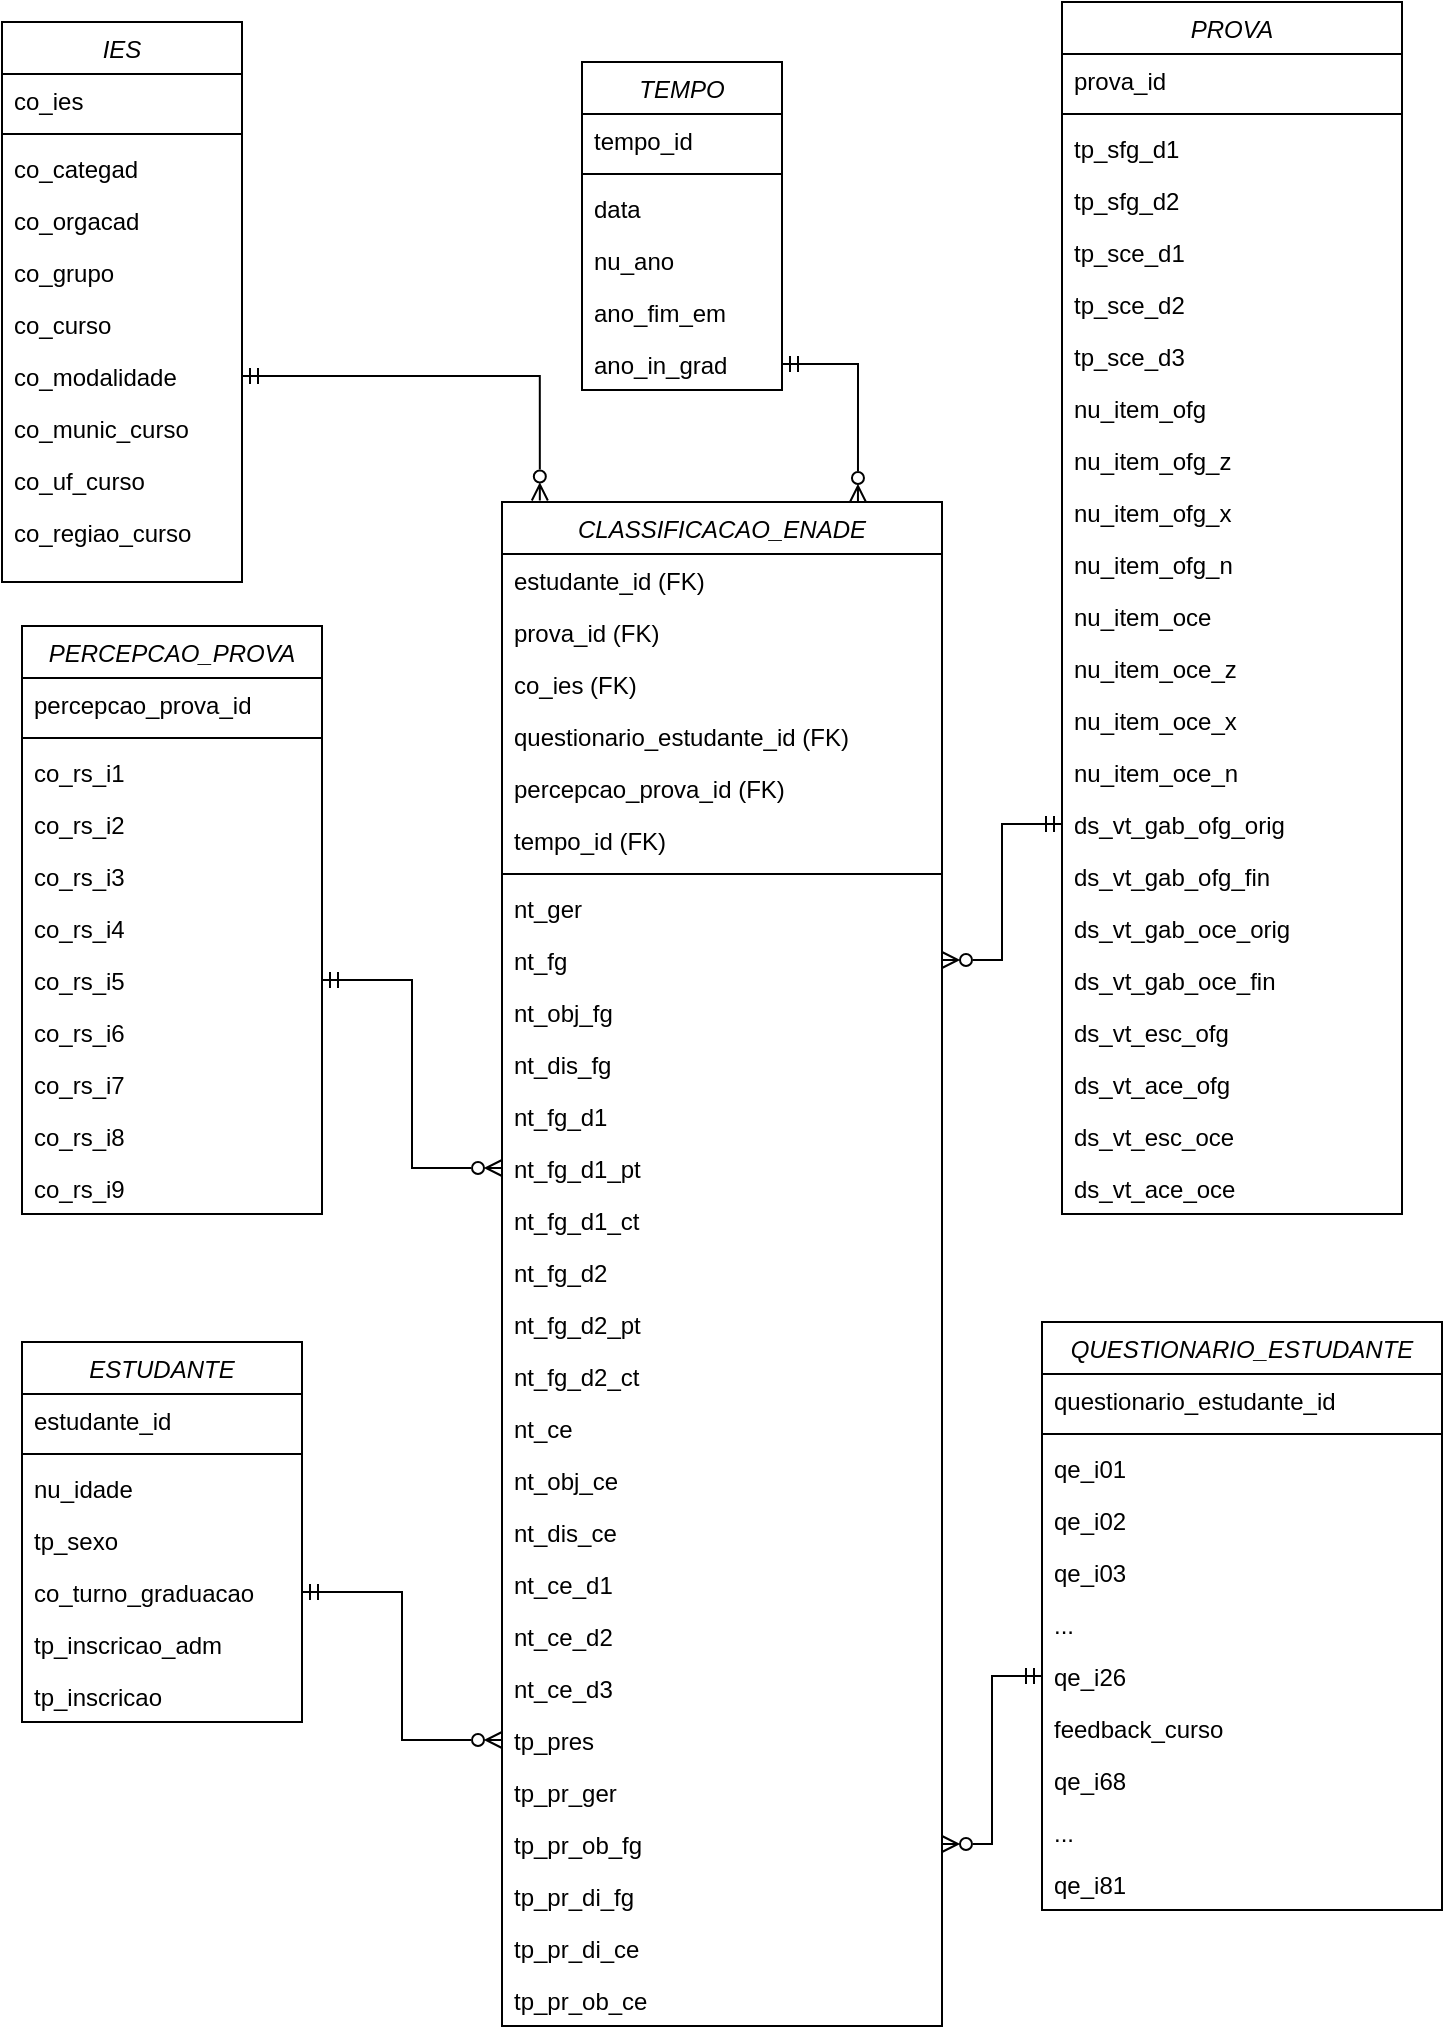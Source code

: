 <mxfile version="15.8.6" type="device"><diagram id="ba_h4ivJS6y_Fy19ibDH" name="Page-1"><mxGraphModel dx="868" dy="442" grid="1" gridSize="10" guides="1" tooltips="1" connect="1" arrows="1" fold="1" page="1" pageScale="1" pageWidth="827" pageHeight="1169" math="0" shadow="0"><root><mxCell id="0"/><mxCell id="1" parent="0"/><mxCell id="IWCST9EDbvNcJb1vTDIy-1" value="IES" style="swimlane;fontStyle=2;align=center;verticalAlign=top;childLayout=stackLayout;horizontal=1;startSize=26;horizontalStack=0;resizeParent=1;resizeLast=0;collapsible=1;marginBottom=0;rounded=0;shadow=0;strokeWidth=1;" parent="1" vertex="1"><mxGeometry x="40" y="40" width="120" height="280" as="geometry"><mxRectangle x="90" y="290" width="160" height="26" as="alternateBounds"/></mxGeometry></mxCell><mxCell id="IWCST9EDbvNcJb1vTDIy-2" value="co_ies" style="text;align=left;verticalAlign=top;spacingLeft=4;spacingRight=4;overflow=hidden;rotatable=0;points=[[0,0.5],[1,0.5]];portConstraint=eastwest;" parent="IWCST9EDbvNcJb1vTDIy-1" vertex="1"><mxGeometry y="26" width="120" height="26" as="geometry"/></mxCell><mxCell id="IWCST9EDbvNcJb1vTDIy-3" value="" style="line;html=1;strokeWidth=1;align=left;verticalAlign=middle;spacingTop=-1;spacingLeft=3;spacingRight=3;rotatable=0;labelPosition=right;points=[];portConstraint=eastwest;" parent="IWCST9EDbvNcJb1vTDIy-1" vertex="1"><mxGeometry y="52" width="120" height="8" as="geometry"/></mxCell><mxCell id="IWCST9EDbvNcJb1vTDIy-4" value="co_categad" style="text;align=left;verticalAlign=top;spacingLeft=4;spacingRight=4;overflow=hidden;rotatable=0;points=[[0,0.5],[1,0.5]];portConstraint=eastwest;" parent="IWCST9EDbvNcJb1vTDIy-1" vertex="1"><mxGeometry y="60" width="120" height="26" as="geometry"/></mxCell><mxCell id="IWCST9EDbvNcJb1vTDIy-5" value="co_orgacad" style="text;align=left;verticalAlign=top;spacingLeft=4;spacingRight=4;overflow=hidden;rotatable=0;points=[[0,0.5],[1,0.5]];portConstraint=eastwest;rounded=0;shadow=0;html=0;" parent="IWCST9EDbvNcJb1vTDIy-1" vertex="1"><mxGeometry y="86" width="120" height="26" as="geometry"/></mxCell><mxCell id="IWCST9EDbvNcJb1vTDIy-6" value="co_grupo" style="text;align=left;verticalAlign=top;spacingLeft=4;spacingRight=4;overflow=hidden;rotatable=0;points=[[0,0.5],[1,0.5]];portConstraint=eastwest;" parent="IWCST9EDbvNcJb1vTDIy-1" vertex="1"><mxGeometry y="112" width="120" height="26" as="geometry"/></mxCell><mxCell id="IWCST9EDbvNcJb1vTDIy-7" value="co_curso" style="text;align=left;verticalAlign=top;spacingLeft=4;spacingRight=4;overflow=hidden;rotatable=0;points=[[0,0.5],[1,0.5]];portConstraint=eastwest;" parent="IWCST9EDbvNcJb1vTDIy-1" vertex="1"><mxGeometry y="138" width="120" height="26" as="geometry"/></mxCell><mxCell id="IWCST9EDbvNcJb1vTDIy-8" value="co_modalidade" style="text;align=left;verticalAlign=top;spacingLeft=4;spacingRight=4;overflow=hidden;rotatable=0;points=[[0,0.5],[1,0.5]];portConstraint=eastwest;" parent="IWCST9EDbvNcJb1vTDIy-1" vertex="1"><mxGeometry y="164" width="120" height="26" as="geometry"/></mxCell><mxCell id="IWCST9EDbvNcJb1vTDIy-9" value="co_munic_curso" style="text;align=left;verticalAlign=top;spacingLeft=4;spacingRight=4;overflow=hidden;rotatable=0;points=[[0,0.5],[1,0.5]];portConstraint=eastwest;" parent="IWCST9EDbvNcJb1vTDIy-1" vertex="1"><mxGeometry y="190" width="120" height="26" as="geometry"/></mxCell><mxCell id="IWCST9EDbvNcJb1vTDIy-10" value="co_uf_curso" style="text;align=left;verticalAlign=top;spacingLeft=4;spacingRight=4;overflow=hidden;rotatable=0;points=[[0,0.5],[1,0.5]];portConstraint=eastwest;" parent="IWCST9EDbvNcJb1vTDIy-1" vertex="1"><mxGeometry y="216" width="120" height="26" as="geometry"/></mxCell><mxCell id="IWCST9EDbvNcJb1vTDIy-11" value="co_regiao_curso" style="text;align=left;verticalAlign=top;spacingLeft=4;spacingRight=4;overflow=hidden;rotatable=0;points=[[0,0.5],[1,0.5]];portConstraint=eastwest;" parent="IWCST9EDbvNcJb1vTDIy-1" vertex="1"><mxGeometry y="242" width="120" height="26" as="geometry"/></mxCell><mxCell id="IWCST9EDbvNcJb1vTDIy-16" value="CLASSIFICACAO_ENADE" style="swimlane;fontStyle=2;align=center;verticalAlign=top;childLayout=stackLayout;horizontal=1;startSize=26;horizontalStack=0;resizeParent=1;resizeLast=0;collapsible=1;marginBottom=0;rounded=0;shadow=0;strokeWidth=1;" parent="1" vertex="1"><mxGeometry x="290" y="280" width="220" height="762" as="geometry"><mxRectangle x="550" y="140" width="160" height="26" as="alternateBounds"/></mxGeometry></mxCell><mxCell id="C4GE0mZoSzDevrHWdvWt-9" value="estudante_id (FK)" style="text;align=left;verticalAlign=top;spacingLeft=4;spacingRight=4;overflow=hidden;rotatable=0;points=[[0,0.5],[1,0.5]];portConstraint=eastwest;rounded=0;shadow=0;html=0;" vertex="1" parent="IWCST9EDbvNcJb1vTDIy-16"><mxGeometry y="26" width="220" height="26" as="geometry"/></mxCell><mxCell id="IWCST9EDbvNcJb1vTDIy-19" value="prova_id (FK)" style="text;align=left;verticalAlign=top;spacingLeft=4;spacingRight=4;overflow=hidden;rotatable=0;points=[[0,0.5],[1,0.5]];portConstraint=eastwest;rounded=0;shadow=0;html=0;" parent="IWCST9EDbvNcJb1vTDIy-16" vertex="1"><mxGeometry y="52" width="220" height="26" as="geometry"/></mxCell><mxCell id="IWCST9EDbvNcJb1vTDIy-17" value="co_ies (FK)" style="text;align=left;verticalAlign=top;spacingLeft=4;spacingRight=4;overflow=hidden;rotatable=0;points=[[0,0.5],[1,0.5]];portConstraint=eastwest;" parent="IWCST9EDbvNcJb1vTDIy-16" vertex="1"><mxGeometry y="78" width="220" height="26" as="geometry"/></mxCell><mxCell id="C4GE0mZoSzDevrHWdvWt-8" value="questionario_estudante_id (FK)" style="text;align=left;verticalAlign=top;spacingLeft=4;spacingRight=4;overflow=hidden;rotatable=0;points=[[0,0.5],[1,0.5]];portConstraint=eastwest;rounded=0;shadow=0;html=0;" vertex="1" parent="IWCST9EDbvNcJb1vTDIy-16"><mxGeometry y="104" width="220" height="26" as="geometry"/></mxCell><mxCell id="C4GE0mZoSzDevrHWdvWt-10" value="percepcao_prova_id (FK)" style="text;align=left;verticalAlign=top;spacingLeft=4;spacingRight=4;overflow=hidden;rotatable=0;points=[[0,0.5],[1,0.5]];portConstraint=eastwest;rounded=0;shadow=0;html=0;" vertex="1" parent="IWCST9EDbvNcJb1vTDIy-16"><mxGeometry y="130" width="220" height="26" as="geometry"/></mxCell><mxCell id="IWCST9EDbvNcJb1vTDIy-18" value="tempo_id (FK)" style="text;align=left;verticalAlign=top;spacingLeft=4;spacingRight=4;overflow=hidden;rotatable=0;points=[[0,0.5],[1,0.5]];portConstraint=eastwest;rounded=0;shadow=0;html=0;" parent="IWCST9EDbvNcJb1vTDIy-16" vertex="1"><mxGeometry y="156" width="220" height="26" as="geometry"/></mxCell><mxCell id="IWCST9EDbvNcJb1vTDIy-20" value="" style="line;html=1;strokeWidth=1;align=left;verticalAlign=middle;spacingTop=-1;spacingLeft=3;spacingRight=3;rotatable=0;labelPosition=right;points=[];portConstraint=eastwest;" parent="IWCST9EDbvNcJb1vTDIy-16" vertex="1"><mxGeometry y="182" width="220" height="8" as="geometry"/></mxCell><mxCell id="IWCST9EDbvNcJb1vTDIy-102" value="nt_ger" style="text;align=left;verticalAlign=top;spacingLeft=4;spacingRight=4;overflow=hidden;rotatable=0;points=[[0,0.5],[1,0.5]];portConstraint=eastwest;" parent="IWCST9EDbvNcJb1vTDIy-16" vertex="1"><mxGeometry y="190" width="220" height="26" as="geometry"/></mxCell><mxCell id="IWCST9EDbvNcJb1vTDIy-103" value="nt_fg" style="text;align=left;verticalAlign=top;spacingLeft=4;spacingRight=4;overflow=hidden;rotatable=0;points=[[0,0.5],[1,0.5]];portConstraint=eastwest;" parent="IWCST9EDbvNcJb1vTDIy-16" vertex="1"><mxGeometry y="216" width="220" height="26" as="geometry"/></mxCell><mxCell id="IWCST9EDbvNcJb1vTDIy-104" value="nt_obj_fg" style="text;align=left;verticalAlign=top;spacingLeft=4;spacingRight=4;overflow=hidden;rotatable=0;points=[[0,0.5],[1,0.5]];portConstraint=eastwest;" parent="IWCST9EDbvNcJb1vTDIy-16" vertex="1"><mxGeometry y="242" width="220" height="26" as="geometry"/></mxCell><mxCell id="IWCST9EDbvNcJb1vTDIy-105" value="nt_dis_fg" style="text;align=left;verticalAlign=top;spacingLeft=4;spacingRight=4;overflow=hidden;rotatable=0;points=[[0,0.5],[1,0.5]];portConstraint=eastwest;" parent="IWCST9EDbvNcJb1vTDIy-16" vertex="1"><mxGeometry y="268" width="220" height="26" as="geometry"/></mxCell><mxCell id="IWCST9EDbvNcJb1vTDIy-106" value="nt_fg_d1" style="text;align=left;verticalAlign=top;spacingLeft=4;spacingRight=4;overflow=hidden;rotatable=0;points=[[0,0.5],[1,0.5]];portConstraint=eastwest;" parent="IWCST9EDbvNcJb1vTDIy-16" vertex="1"><mxGeometry y="294" width="220" height="26" as="geometry"/></mxCell><mxCell id="IWCST9EDbvNcJb1vTDIy-107" value="nt_fg_d1_pt" style="text;align=left;verticalAlign=top;spacingLeft=4;spacingRight=4;overflow=hidden;rotatable=0;points=[[0,0.5],[1,0.5]];portConstraint=eastwest;" parent="IWCST9EDbvNcJb1vTDIy-16" vertex="1"><mxGeometry y="320" width="220" height="26" as="geometry"/></mxCell><mxCell id="IWCST9EDbvNcJb1vTDIy-108" value="nt_fg_d1_ct" style="text;align=left;verticalAlign=top;spacingLeft=4;spacingRight=4;overflow=hidden;rotatable=0;points=[[0,0.5],[1,0.5]];portConstraint=eastwest;" parent="IWCST9EDbvNcJb1vTDIy-16" vertex="1"><mxGeometry y="346" width="220" height="26" as="geometry"/></mxCell><mxCell id="IWCST9EDbvNcJb1vTDIy-109" value="nt_fg_d2" style="text;align=left;verticalAlign=top;spacingLeft=4;spacingRight=4;overflow=hidden;rotatable=0;points=[[0,0.5],[1,0.5]];portConstraint=eastwest;" parent="IWCST9EDbvNcJb1vTDIy-16" vertex="1"><mxGeometry y="372" width="220" height="26" as="geometry"/></mxCell><mxCell id="IWCST9EDbvNcJb1vTDIy-110" value="nt_fg_d2_pt" style="text;align=left;verticalAlign=top;spacingLeft=4;spacingRight=4;overflow=hidden;rotatable=0;points=[[0,0.5],[1,0.5]];portConstraint=eastwest;" parent="IWCST9EDbvNcJb1vTDIy-16" vertex="1"><mxGeometry y="398" width="220" height="26" as="geometry"/></mxCell><mxCell id="IWCST9EDbvNcJb1vTDIy-111" value="nt_fg_d2_ct" style="text;align=left;verticalAlign=top;spacingLeft=4;spacingRight=4;overflow=hidden;rotatable=0;points=[[0,0.5],[1,0.5]];portConstraint=eastwest;" parent="IWCST9EDbvNcJb1vTDIy-16" vertex="1"><mxGeometry y="424" width="220" height="26" as="geometry"/></mxCell><mxCell id="IWCST9EDbvNcJb1vTDIy-112" value="nt_ce" style="text;align=left;verticalAlign=top;spacingLeft=4;spacingRight=4;overflow=hidden;rotatable=0;points=[[0,0.5],[1,0.5]];portConstraint=eastwest;" parent="IWCST9EDbvNcJb1vTDIy-16" vertex="1"><mxGeometry y="450" width="220" height="26" as="geometry"/></mxCell><mxCell id="IWCST9EDbvNcJb1vTDIy-158" value="nt_obj_ce" style="text;align=left;verticalAlign=top;spacingLeft=4;spacingRight=4;overflow=hidden;rotatable=0;points=[[0,0.5],[1,0.5]];portConstraint=eastwest;" parent="IWCST9EDbvNcJb1vTDIy-16" vertex="1"><mxGeometry y="476" width="220" height="26" as="geometry"/></mxCell><mxCell id="IWCST9EDbvNcJb1vTDIy-159" value="nt_dis_ce" style="text;align=left;verticalAlign=top;spacingLeft=4;spacingRight=4;overflow=hidden;rotatable=0;points=[[0,0.5],[1,0.5]];portConstraint=eastwest;" parent="IWCST9EDbvNcJb1vTDIy-16" vertex="1"><mxGeometry y="502" width="220" height="26" as="geometry"/></mxCell><mxCell id="IWCST9EDbvNcJb1vTDIy-160" value="nt_ce_d1" style="text;align=left;verticalAlign=top;spacingLeft=4;spacingRight=4;overflow=hidden;rotatable=0;points=[[0,0.5],[1,0.5]];portConstraint=eastwest;" parent="IWCST9EDbvNcJb1vTDIy-16" vertex="1"><mxGeometry y="528" width="220" height="26" as="geometry"/></mxCell><mxCell id="IWCST9EDbvNcJb1vTDIy-161" value="nt_ce_d2" style="text;align=left;verticalAlign=top;spacingLeft=4;spacingRight=4;overflow=hidden;rotatable=0;points=[[0,0.5],[1,0.5]];portConstraint=eastwest;" parent="IWCST9EDbvNcJb1vTDIy-16" vertex="1"><mxGeometry y="554" width="220" height="26" as="geometry"/></mxCell><mxCell id="IWCST9EDbvNcJb1vTDIy-162" value="nt_ce_d3" style="text;align=left;verticalAlign=top;spacingLeft=4;spacingRight=4;overflow=hidden;rotatable=0;points=[[0,0.5],[1,0.5]];portConstraint=eastwest;" parent="IWCST9EDbvNcJb1vTDIy-16" vertex="1"><mxGeometry y="580" width="220" height="26" as="geometry"/></mxCell><mxCell id="IWCST9EDbvNcJb1vTDIy-72" value="tp_pres" style="text;align=left;verticalAlign=top;spacingLeft=4;spacingRight=4;overflow=hidden;rotatable=0;points=[[0,0.5],[1,0.5]];portConstraint=eastwest;" parent="IWCST9EDbvNcJb1vTDIy-16" vertex="1"><mxGeometry y="606" width="220" height="26" as="geometry"/></mxCell><mxCell id="IWCST9EDbvNcJb1vTDIy-73" value="tp_pr_ger" style="text;align=left;verticalAlign=top;spacingLeft=4;spacingRight=4;overflow=hidden;rotatable=0;points=[[0,0.5],[1,0.5]];portConstraint=eastwest;" parent="IWCST9EDbvNcJb1vTDIy-16" vertex="1"><mxGeometry y="632" width="220" height="26" as="geometry"/></mxCell><mxCell id="G4sSqQQe-vU9CgcFSN1n-17" value="tp_pr_ob_fg" style="text;align=left;verticalAlign=top;spacingLeft=4;spacingRight=4;overflow=hidden;rotatable=0;points=[[0,0.5],[1,0.5]];portConstraint=eastwest;" parent="IWCST9EDbvNcJb1vTDIy-16" vertex="1"><mxGeometry y="658" width="220" height="26" as="geometry"/></mxCell><mxCell id="IWCST9EDbvNcJb1vTDIy-75" value="tp_pr_di_fg" style="text;align=left;verticalAlign=top;spacingLeft=4;spacingRight=4;overflow=hidden;rotatable=0;points=[[0,0.5],[1,0.5]];portConstraint=eastwest;" parent="IWCST9EDbvNcJb1vTDIy-16" vertex="1"><mxGeometry y="684" width="220" height="26" as="geometry"/></mxCell><mxCell id="IWCST9EDbvNcJb1vTDIy-77" value="tp_pr_di_ce" style="text;align=left;verticalAlign=top;spacingLeft=4;spacingRight=4;overflow=hidden;rotatable=0;points=[[0,0.5],[1,0.5]];portConstraint=eastwest;" parent="IWCST9EDbvNcJb1vTDIy-16" vertex="1"><mxGeometry y="710" width="220" height="26" as="geometry"/></mxCell><mxCell id="IWCST9EDbvNcJb1vTDIy-76" value="tp_pr_ob_ce" style="text;align=left;verticalAlign=top;spacingLeft=4;spacingRight=4;overflow=hidden;rotatable=0;points=[[0,0.5],[1,0.5]];portConstraint=eastwest;" parent="IWCST9EDbvNcJb1vTDIy-16" vertex="1"><mxGeometry y="736" width="220" height="26" as="geometry"/></mxCell><mxCell id="IWCST9EDbvNcJb1vTDIy-53" value="PROVA" style="swimlane;fontStyle=2;align=center;verticalAlign=top;childLayout=stackLayout;horizontal=1;startSize=26;horizontalStack=0;resizeParent=1;resizeLast=0;collapsible=1;marginBottom=0;rounded=0;shadow=0;strokeWidth=1;" parent="1" vertex="1"><mxGeometry x="570" y="30" width="170" height="606" as="geometry"><mxRectangle x="550" y="140" width="160" height="26" as="alternateBounds"/></mxGeometry></mxCell><mxCell id="IWCST9EDbvNcJb1vTDIy-54" value="prova_id" style="text;align=left;verticalAlign=top;spacingLeft=4;spacingRight=4;overflow=hidden;rotatable=0;points=[[0,0.5],[1,0.5]];portConstraint=eastwest;" parent="IWCST9EDbvNcJb1vTDIy-53" vertex="1"><mxGeometry y="26" width="170" height="26" as="geometry"/></mxCell><mxCell id="IWCST9EDbvNcJb1vTDIy-55" value="" style="line;html=1;strokeWidth=1;align=left;verticalAlign=middle;spacingTop=-1;spacingLeft=3;spacingRight=3;rotatable=0;labelPosition=right;points=[];portConstraint=eastwest;" parent="IWCST9EDbvNcJb1vTDIy-53" vertex="1"><mxGeometry y="52" width="170" height="8" as="geometry"/></mxCell><mxCell id="IWCST9EDbvNcJb1vTDIy-87" value="tp_sfg_d1" style="text;align=left;verticalAlign=top;spacingLeft=4;spacingRight=4;overflow=hidden;rotatable=0;points=[[0,0.5],[1,0.5]];portConstraint=eastwest;" parent="IWCST9EDbvNcJb1vTDIy-53" vertex="1"><mxGeometry y="60" width="170" height="26" as="geometry"/></mxCell><mxCell id="IWCST9EDbvNcJb1vTDIy-88" value="tp_sfg_d2" style="text;align=left;verticalAlign=top;spacingLeft=4;spacingRight=4;overflow=hidden;rotatable=0;points=[[0,0.5],[1,0.5]];portConstraint=eastwest;" parent="IWCST9EDbvNcJb1vTDIy-53" vertex="1"><mxGeometry y="86" width="170" height="26" as="geometry"/></mxCell><mxCell id="IWCST9EDbvNcJb1vTDIy-89" value="tp_sce_d1" style="text;align=left;verticalAlign=top;spacingLeft=4;spacingRight=4;overflow=hidden;rotatable=0;points=[[0,0.5],[1,0.5]];portConstraint=eastwest;" parent="IWCST9EDbvNcJb1vTDIy-53" vertex="1"><mxGeometry y="112" width="170" height="26" as="geometry"/></mxCell><mxCell id="IWCST9EDbvNcJb1vTDIy-90" value="tp_sce_d2" style="text;align=left;verticalAlign=top;spacingLeft=4;spacingRight=4;overflow=hidden;rotatable=0;points=[[0,0.5],[1,0.5]];portConstraint=eastwest;" parent="IWCST9EDbvNcJb1vTDIy-53" vertex="1"><mxGeometry y="138" width="170" height="26" as="geometry"/></mxCell><mxCell id="IWCST9EDbvNcJb1vTDIy-91" value="tp_sce_d3" style="text;align=left;verticalAlign=top;spacingLeft=4;spacingRight=4;overflow=hidden;rotatable=0;points=[[0,0.5],[1,0.5]];portConstraint=eastwest;" parent="IWCST9EDbvNcJb1vTDIy-53" vertex="1"><mxGeometry y="164" width="170" height="26" as="geometry"/></mxCell><mxCell id="IWCST9EDbvNcJb1vTDIy-39" value="nu_item_ofg" style="text;align=left;verticalAlign=top;spacingLeft=4;spacingRight=4;overflow=hidden;rotatable=0;points=[[0,0.5],[1,0.5]];portConstraint=eastwest;" parent="IWCST9EDbvNcJb1vTDIy-53" vertex="1"><mxGeometry y="190" width="170" height="26" as="geometry"/></mxCell><mxCell id="IWCST9EDbvNcJb1vTDIy-40" value="nu_item_ofg_z" style="text;align=left;verticalAlign=top;spacingLeft=4;spacingRight=4;overflow=hidden;rotatable=0;points=[[0,0.5],[1,0.5]];portConstraint=eastwest;" parent="IWCST9EDbvNcJb1vTDIy-53" vertex="1"><mxGeometry y="216" width="170" height="26" as="geometry"/></mxCell><mxCell id="IWCST9EDbvNcJb1vTDIy-41" value="nu_item_ofg_x" style="text;align=left;verticalAlign=top;spacingLeft=4;spacingRight=4;overflow=hidden;rotatable=0;points=[[0,0.5],[1,0.5]];portConstraint=eastwest;" parent="IWCST9EDbvNcJb1vTDIy-53" vertex="1"><mxGeometry y="242" width="170" height="26" as="geometry"/></mxCell><mxCell id="IWCST9EDbvNcJb1vTDIy-42" value="nu_item_ofg_n" style="text;align=left;verticalAlign=top;spacingLeft=4;spacingRight=4;overflow=hidden;rotatable=0;points=[[0,0.5],[1,0.5]];portConstraint=eastwest;" parent="IWCST9EDbvNcJb1vTDIy-53" vertex="1"><mxGeometry y="268" width="170" height="26" as="geometry"/></mxCell><mxCell id="IWCST9EDbvNcJb1vTDIy-43" value="nu_item_oce" style="text;align=left;verticalAlign=top;spacingLeft=4;spacingRight=4;overflow=hidden;rotatable=0;points=[[0,0.5],[1,0.5]];portConstraint=eastwest;" parent="IWCST9EDbvNcJb1vTDIy-53" vertex="1"><mxGeometry y="294" width="170" height="26" as="geometry"/></mxCell><mxCell id="IWCST9EDbvNcJb1vTDIy-44" value="nu_item_oce_z" style="text;align=left;verticalAlign=top;spacingLeft=4;spacingRight=4;overflow=hidden;rotatable=0;points=[[0,0.5],[1,0.5]];portConstraint=eastwest;" parent="IWCST9EDbvNcJb1vTDIy-53" vertex="1"><mxGeometry y="320" width="170" height="26" as="geometry"/></mxCell><mxCell id="IWCST9EDbvNcJb1vTDIy-45" value="nu_item_oce_x" style="text;align=left;verticalAlign=top;spacingLeft=4;spacingRight=4;overflow=hidden;rotatable=0;points=[[0,0.5],[1,0.5]];portConstraint=eastwest;" parent="IWCST9EDbvNcJb1vTDIy-53" vertex="1"><mxGeometry y="346" width="170" height="26" as="geometry"/></mxCell><mxCell id="IWCST9EDbvNcJb1vTDIy-46" value="nu_item_oce_n" style="text;align=left;verticalAlign=top;spacingLeft=4;spacingRight=4;overflow=hidden;rotatable=0;points=[[0,0.5],[1,0.5]];portConstraint=eastwest;" parent="IWCST9EDbvNcJb1vTDIy-53" vertex="1"><mxGeometry y="372" width="170" height="26" as="geometry"/></mxCell><mxCell id="IWCST9EDbvNcJb1vTDIy-56" value="ds_vt_gab_ofg_orig" style="text;align=left;verticalAlign=top;spacingLeft=4;spacingRight=4;overflow=hidden;rotatable=0;points=[[0,0.5],[1,0.5]];portConstraint=eastwest;" parent="IWCST9EDbvNcJb1vTDIy-53" vertex="1"><mxGeometry y="398" width="170" height="26" as="geometry"/></mxCell><mxCell id="IWCST9EDbvNcJb1vTDIy-57" value="ds_vt_gab_ofg_fin" style="text;align=left;verticalAlign=top;spacingLeft=4;spacingRight=4;overflow=hidden;rotatable=0;points=[[0,0.5],[1,0.5]];portConstraint=eastwest;" parent="IWCST9EDbvNcJb1vTDIy-53" vertex="1"><mxGeometry y="424" width="170" height="26" as="geometry"/></mxCell><mxCell id="IWCST9EDbvNcJb1vTDIy-58" value="ds_vt_gab_oce_orig" style="text;align=left;verticalAlign=top;spacingLeft=4;spacingRight=4;overflow=hidden;rotatable=0;points=[[0,0.5],[1,0.5]];portConstraint=eastwest;" parent="IWCST9EDbvNcJb1vTDIy-53" vertex="1"><mxGeometry y="450" width="170" height="26" as="geometry"/></mxCell><mxCell id="IWCST9EDbvNcJb1vTDIy-59" value="ds_vt_gab_oce_fin" style="text;align=left;verticalAlign=top;spacingLeft=4;spacingRight=4;overflow=hidden;rotatable=0;points=[[0,0.5],[1,0.5]];portConstraint=eastwest;" parent="IWCST9EDbvNcJb1vTDIy-53" vertex="1"><mxGeometry y="476" width="170" height="26" as="geometry"/></mxCell><mxCell id="IWCST9EDbvNcJb1vTDIy-60" value="ds_vt_esc_ofg" style="text;align=left;verticalAlign=top;spacingLeft=4;spacingRight=4;overflow=hidden;rotatable=0;points=[[0,0.5],[1,0.5]];portConstraint=eastwest;" parent="IWCST9EDbvNcJb1vTDIy-53" vertex="1"><mxGeometry y="502" width="170" height="26" as="geometry"/></mxCell><mxCell id="IWCST9EDbvNcJb1vTDIy-61" value="ds_vt_ace_ofg" style="text;align=left;verticalAlign=top;spacingLeft=4;spacingRight=4;overflow=hidden;rotatable=0;points=[[0,0.5],[1,0.5]];portConstraint=eastwest;" parent="IWCST9EDbvNcJb1vTDIy-53" vertex="1"><mxGeometry y="528" width="170" height="26" as="geometry"/></mxCell><mxCell id="IWCST9EDbvNcJb1vTDIy-62" value="ds_vt_esc_oce" style="text;align=left;verticalAlign=top;spacingLeft=4;spacingRight=4;overflow=hidden;rotatable=0;points=[[0,0.5],[1,0.5]];portConstraint=eastwest;" parent="IWCST9EDbvNcJb1vTDIy-53" vertex="1"><mxGeometry y="554" width="170" height="26" as="geometry"/></mxCell><mxCell id="IWCST9EDbvNcJb1vTDIy-63" value="ds_vt_ace_oce" style="text;align=left;verticalAlign=top;spacingLeft=4;spacingRight=4;overflow=hidden;rotatable=0;points=[[0,0.5],[1,0.5]];portConstraint=eastwest;" parent="IWCST9EDbvNcJb1vTDIy-53" vertex="1"><mxGeometry y="580" width="170" height="26" as="geometry"/></mxCell><mxCell id="IWCST9EDbvNcJb1vTDIy-114" value="PERCEPCAO_PROVA" style="swimlane;fontStyle=2;align=center;verticalAlign=top;childLayout=stackLayout;horizontal=1;startSize=26;horizontalStack=0;resizeParent=1;resizeLast=0;collapsible=1;marginBottom=0;rounded=0;shadow=0;strokeWidth=1;" parent="1" vertex="1"><mxGeometry x="50" y="342" width="150" height="294" as="geometry"><mxRectangle x="550" y="140" width="160" height="26" as="alternateBounds"/></mxGeometry></mxCell><mxCell id="IWCST9EDbvNcJb1vTDIy-115" value="percepcao_prova_id" style="text;align=left;verticalAlign=top;spacingLeft=4;spacingRight=4;overflow=hidden;rotatable=0;points=[[0,0.5],[1,0.5]];portConstraint=eastwest;" parent="IWCST9EDbvNcJb1vTDIy-114" vertex="1"><mxGeometry y="26" width="150" height="26" as="geometry"/></mxCell><mxCell id="IWCST9EDbvNcJb1vTDIy-116" value="" style="line;html=1;strokeWidth=1;align=left;verticalAlign=middle;spacingTop=-1;spacingLeft=3;spacingRight=3;rotatable=0;labelPosition=right;points=[];portConstraint=eastwest;" parent="IWCST9EDbvNcJb1vTDIy-114" vertex="1"><mxGeometry y="52" width="150" height="8" as="geometry"/></mxCell><mxCell id="IWCST9EDbvNcJb1vTDIy-117" value="co_rs_i1" style="text;align=left;verticalAlign=top;spacingLeft=4;spacingRight=4;overflow=hidden;rotatable=0;points=[[0,0.5],[1,0.5]];portConstraint=eastwest;" parent="IWCST9EDbvNcJb1vTDIy-114" vertex="1"><mxGeometry y="60" width="150" height="26" as="geometry"/></mxCell><mxCell id="IWCST9EDbvNcJb1vTDIy-118" value="co_rs_i2" style="text;align=left;verticalAlign=top;spacingLeft=4;spacingRight=4;overflow=hidden;rotatable=0;points=[[0,0.5],[1,0.5]];portConstraint=eastwest;" parent="IWCST9EDbvNcJb1vTDIy-114" vertex="1"><mxGeometry y="86" width="150" height="26" as="geometry"/></mxCell><mxCell id="IWCST9EDbvNcJb1vTDIy-119" value="co_rs_i3" style="text;align=left;verticalAlign=top;spacingLeft=4;spacingRight=4;overflow=hidden;rotatable=0;points=[[0,0.5],[1,0.5]];portConstraint=eastwest;" parent="IWCST9EDbvNcJb1vTDIy-114" vertex="1"><mxGeometry y="112" width="150" height="26" as="geometry"/></mxCell><mxCell id="IWCST9EDbvNcJb1vTDIy-120" value="co_rs_i4" style="text;align=left;verticalAlign=top;spacingLeft=4;spacingRight=4;overflow=hidden;rotatable=0;points=[[0,0.5],[1,0.5]];portConstraint=eastwest;" parent="IWCST9EDbvNcJb1vTDIy-114" vertex="1"><mxGeometry y="138" width="150" height="26" as="geometry"/></mxCell><mxCell id="IWCST9EDbvNcJb1vTDIy-121" value="co_rs_i5" style="text;align=left;verticalAlign=top;spacingLeft=4;spacingRight=4;overflow=hidden;rotatable=0;points=[[0,0.5],[1,0.5]];portConstraint=eastwest;" parent="IWCST9EDbvNcJb1vTDIy-114" vertex="1"><mxGeometry y="164" width="150" height="26" as="geometry"/></mxCell><mxCell id="IWCST9EDbvNcJb1vTDIy-122" value="co_rs_i6" style="text;align=left;verticalAlign=top;spacingLeft=4;spacingRight=4;overflow=hidden;rotatable=0;points=[[0,0.5],[1,0.5]];portConstraint=eastwest;" parent="IWCST9EDbvNcJb1vTDIy-114" vertex="1"><mxGeometry y="190" width="150" height="26" as="geometry"/></mxCell><mxCell id="IWCST9EDbvNcJb1vTDIy-123" value="co_rs_i7" style="text;align=left;verticalAlign=top;spacingLeft=4;spacingRight=4;overflow=hidden;rotatable=0;points=[[0,0.5],[1,0.5]];portConstraint=eastwest;" parent="IWCST9EDbvNcJb1vTDIy-114" vertex="1"><mxGeometry y="216" width="150" height="26" as="geometry"/></mxCell><mxCell id="IWCST9EDbvNcJb1vTDIy-124" value="co_rs_i8" style="text;align=left;verticalAlign=top;spacingLeft=4;spacingRight=4;overflow=hidden;rotatable=0;points=[[0,0.5],[1,0.5]];portConstraint=eastwest;" parent="IWCST9EDbvNcJb1vTDIy-114" vertex="1"><mxGeometry y="242" width="150" height="26" as="geometry"/></mxCell><mxCell id="IWCST9EDbvNcJb1vTDIy-125" value="co_rs_i9" style="text;align=left;verticalAlign=top;spacingLeft=4;spacingRight=4;overflow=hidden;rotatable=0;points=[[0,0.5],[1,0.5]];portConstraint=eastwest;" parent="IWCST9EDbvNcJb1vTDIy-114" vertex="1"><mxGeometry y="268" width="150" height="26" as="geometry"/></mxCell><mxCell id="G4sSqQQe-vU9CgcFSN1n-5" value="ESTUDANTE" style="swimlane;fontStyle=2;align=center;verticalAlign=top;childLayout=stackLayout;horizontal=1;startSize=26;horizontalStack=0;resizeParent=1;resizeLast=0;collapsible=1;marginBottom=0;rounded=0;shadow=0;strokeWidth=1;" parent="1" vertex="1"><mxGeometry x="50" y="700" width="140" height="190" as="geometry"><mxRectangle x="550" y="140" width="160" height="26" as="alternateBounds"/></mxGeometry></mxCell><mxCell id="G4sSqQQe-vU9CgcFSN1n-6" value="estudante_id" style="text;align=left;verticalAlign=top;spacingLeft=4;spacingRight=4;overflow=hidden;rotatable=0;points=[[0,0.5],[1,0.5]];portConstraint=eastwest;" parent="G4sSqQQe-vU9CgcFSN1n-5" vertex="1"><mxGeometry y="26" width="140" height="26" as="geometry"/></mxCell><mxCell id="G4sSqQQe-vU9CgcFSN1n-7" value="" style="line;html=1;strokeWidth=1;align=left;verticalAlign=middle;spacingTop=-1;spacingLeft=3;spacingRight=3;rotatable=0;labelPosition=right;points=[];portConstraint=eastwest;" parent="G4sSqQQe-vU9CgcFSN1n-5" vertex="1"><mxGeometry y="52" width="140" height="8" as="geometry"/></mxCell><mxCell id="G4sSqQQe-vU9CgcFSN1n-8" value="nu_idade" style="text;align=left;verticalAlign=top;spacingLeft=4;spacingRight=4;overflow=hidden;rotatable=0;points=[[0,0.5],[1,0.5]];portConstraint=eastwest;" parent="G4sSqQQe-vU9CgcFSN1n-5" vertex="1"><mxGeometry y="60" width="140" height="26" as="geometry"/></mxCell><mxCell id="G4sSqQQe-vU9CgcFSN1n-9" value="tp_sexo" style="text;align=left;verticalAlign=top;spacingLeft=4;spacingRight=4;overflow=hidden;rotatable=0;points=[[0,0.5],[1,0.5]];portConstraint=eastwest;" parent="G4sSqQQe-vU9CgcFSN1n-5" vertex="1"><mxGeometry y="86" width="140" height="26" as="geometry"/></mxCell><mxCell id="G4sSqQQe-vU9CgcFSN1n-12" value="co_turno_graduacao" style="text;align=left;verticalAlign=top;spacingLeft=4;spacingRight=4;overflow=hidden;rotatable=0;points=[[0,0.5],[1,0.5]];portConstraint=eastwest;" parent="G4sSqQQe-vU9CgcFSN1n-5" vertex="1"><mxGeometry y="112" width="140" height="26" as="geometry"/></mxCell><mxCell id="G4sSqQQe-vU9CgcFSN1n-14" value="tp_inscricao_adm" style="text;align=left;verticalAlign=top;spacingLeft=4;spacingRight=4;overflow=hidden;rotatable=0;points=[[0,0.5],[1,0.5]];portConstraint=eastwest;" parent="G4sSqQQe-vU9CgcFSN1n-5" vertex="1"><mxGeometry y="138" width="140" height="26" as="geometry"/></mxCell><mxCell id="G4sSqQQe-vU9CgcFSN1n-13" value="tp_inscricao" style="text;align=left;verticalAlign=top;spacingLeft=4;spacingRight=4;overflow=hidden;rotatable=0;points=[[0,0.5],[1,0.5]];portConstraint=eastwest;" parent="G4sSqQQe-vU9CgcFSN1n-5" vertex="1"><mxGeometry y="164" width="140" height="26" as="geometry"/></mxCell><mxCell id="G4sSqQQe-vU9CgcFSN1n-21" value="QUESTIONARIO_ESTUDANTE" style="swimlane;fontStyle=2;align=center;verticalAlign=top;childLayout=stackLayout;horizontal=1;startSize=26;horizontalStack=0;resizeParent=1;resizeLast=0;collapsible=1;marginBottom=0;rounded=0;shadow=0;strokeWidth=1;" parent="1" vertex="1"><mxGeometry x="560" y="690" width="200" height="294" as="geometry"><mxRectangle x="550" y="140" width="160" height="26" as="alternateBounds"/></mxGeometry></mxCell><mxCell id="G4sSqQQe-vU9CgcFSN1n-22" value="questionario_estudante_id" style="text;align=left;verticalAlign=top;spacingLeft=4;spacingRight=4;overflow=hidden;rotatable=0;points=[[0,0.5],[1,0.5]];portConstraint=eastwest;" parent="G4sSqQQe-vU9CgcFSN1n-21" vertex="1"><mxGeometry y="26" width="200" height="26" as="geometry"/></mxCell><mxCell id="G4sSqQQe-vU9CgcFSN1n-23" value="" style="line;html=1;strokeWidth=1;align=left;verticalAlign=middle;spacingTop=-1;spacingLeft=3;spacingRight=3;rotatable=0;labelPosition=right;points=[];portConstraint=eastwest;" parent="G4sSqQQe-vU9CgcFSN1n-21" vertex="1"><mxGeometry y="52" width="200" height="8" as="geometry"/></mxCell><mxCell id="G4sSqQQe-vU9CgcFSN1n-24" value="qe_i01" style="text;align=left;verticalAlign=top;spacingLeft=4;spacingRight=4;overflow=hidden;rotatable=0;points=[[0,0.5],[1,0.5]];portConstraint=eastwest;" parent="G4sSqQQe-vU9CgcFSN1n-21" vertex="1"><mxGeometry y="60" width="200" height="26" as="geometry"/></mxCell><mxCell id="G4sSqQQe-vU9CgcFSN1n-25" value="qe_i02" style="text;align=left;verticalAlign=top;spacingLeft=4;spacingRight=4;overflow=hidden;rotatable=0;points=[[0,0.5],[1,0.5]];portConstraint=eastwest;" parent="G4sSqQQe-vU9CgcFSN1n-21" vertex="1"><mxGeometry y="86" width="200" height="26" as="geometry"/></mxCell><mxCell id="G4sSqQQe-vU9CgcFSN1n-26" value="qe_i03" style="text;align=left;verticalAlign=top;spacingLeft=4;spacingRight=4;overflow=hidden;rotatable=0;points=[[0,0.5],[1,0.5]];portConstraint=eastwest;" parent="G4sSqQQe-vU9CgcFSN1n-21" vertex="1"><mxGeometry y="112" width="200" height="26" as="geometry"/></mxCell><mxCell id="G4sSqQQe-vU9CgcFSN1n-33" value="..." style="text;align=left;verticalAlign=top;spacingLeft=4;spacingRight=4;overflow=hidden;rotatable=0;points=[[0,0.5],[1,0.5]];portConstraint=eastwest;" parent="G4sSqQQe-vU9CgcFSN1n-21" vertex="1"><mxGeometry y="138" width="200" height="26" as="geometry"/></mxCell><mxCell id="G4sSqQQe-vU9CgcFSN1n-27" value="qe_i26" style="text;align=left;verticalAlign=top;spacingLeft=4;spacingRight=4;overflow=hidden;rotatable=0;points=[[0,0.5],[1,0.5]];portConstraint=eastwest;" parent="G4sSqQQe-vU9CgcFSN1n-21" vertex="1"><mxGeometry y="164" width="200" height="26" as="geometry"/></mxCell><mxCell id="G4sSqQQe-vU9CgcFSN1n-36" value="feedback_curso" style="text;align=left;verticalAlign=top;spacingLeft=4;spacingRight=4;overflow=hidden;rotatable=0;points=[[0,0.5],[1,0.5]];portConstraint=eastwest;" parent="G4sSqQQe-vU9CgcFSN1n-21" vertex="1"><mxGeometry y="190" width="200" height="26" as="geometry"/></mxCell><mxCell id="G4sSqQQe-vU9CgcFSN1n-34" value="qe_i68" style="text;align=left;verticalAlign=top;spacingLeft=4;spacingRight=4;overflow=hidden;rotatable=0;points=[[0,0.5],[1,0.5]];portConstraint=eastwest;" parent="G4sSqQQe-vU9CgcFSN1n-21" vertex="1"><mxGeometry y="216" width="200" height="26" as="geometry"/></mxCell><mxCell id="G4sSqQQe-vU9CgcFSN1n-35" value="..." style="text;align=left;verticalAlign=top;spacingLeft=4;spacingRight=4;overflow=hidden;rotatable=0;points=[[0,0.5],[1,0.5]];portConstraint=eastwest;" parent="G4sSqQQe-vU9CgcFSN1n-21" vertex="1"><mxGeometry y="242" width="200" height="26" as="geometry"/></mxCell><mxCell id="PNZDtuHWqd3CNFFHwRyl-1" value="qe_i81" style="text;align=left;verticalAlign=top;spacingLeft=4;spacingRight=4;overflow=hidden;rotatable=0;points=[[0,0.5],[1,0.5]];portConstraint=eastwest;" parent="G4sSqQQe-vU9CgcFSN1n-21" vertex="1"><mxGeometry y="268" width="200" height="26" as="geometry"/></mxCell><mxCell id="PNZDtuHWqd3CNFFHwRyl-2" value="TEMPO" style="swimlane;fontStyle=2;align=center;verticalAlign=top;childLayout=stackLayout;horizontal=1;startSize=26;horizontalStack=0;resizeParent=1;resizeLast=0;collapsible=1;marginBottom=0;rounded=0;shadow=0;strokeWidth=1;" parent="1" vertex="1"><mxGeometry x="330" y="60" width="100" height="164" as="geometry"><mxRectangle x="550" y="140" width="160" height="26" as="alternateBounds"/></mxGeometry></mxCell><mxCell id="PNZDtuHWqd3CNFFHwRyl-3" value="tempo_id" style="text;align=left;verticalAlign=top;spacingLeft=4;spacingRight=4;overflow=hidden;rotatable=0;points=[[0,0.5],[1,0.5]];portConstraint=eastwest;" parent="PNZDtuHWqd3CNFFHwRyl-2" vertex="1"><mxGeometry y="26" width="100" height="26" as="geometry"/></mxCell><mxCell id="PNZDtuHWqd3CNFFHwRyl-4" value="" style="line;html=1;strokeWidth=1;align=left;verticalAlign=middle;spacingTop=-1;spacingLeft=3;spacingRight=3;rotatable=0;labelPosition=right;points=[];portConstraint=eastwest;" parent="PNZDtuHWqd3CNFFHwRyl-2" vertex="1"><mxGeometry y="52" width="100" height="8" as="geometry"/></mxCell><mxCell id="C4GE0mZoSzDevrHWdvWt-11" value="data" style="text;align=left;verticalAlign=top;spacingLeft=4;spacingRight=4;overflow=hidden;rotatable=0;points=[[0,0.5],[1,0.5]];portConstraint=eastwest;" vertex="1" parent="PNZDtuHWqd3CNFFHwRyl-2"><mxGeometry y="60" width="100" height="26" as="geometry"/></mxCell><mxCell id="G4sSqQQe-vU9CgcFSN1n-1" value="nu_ano" style="text;align=left;verticalAlign=top;spacingLeft=4;spacingRight=4;overflow=hidden;rotatable=0;points=[[0,0.5],[1,0.5]];portConstraint=eastwest;" parent="PNZDtuHWqd3CNFFHwRyl-2" vertex="1"><mxGeometry y="86" width="100" height="26" as="geometry"/></mxCell><mxCell id="G4sSqQQe-vU9CgcFSN1n-10" value="ano_fim_em" style="text;align=left;verticalAlign=top;spacingLeft=4;spacingRight=4;overflow=hidden;rotatable=0;points=[[0,0.5],[1,0.5]];portConstraint=eastwest;" parent="PNZDtuHWqd3CNFFHwRyl-2" vertex="1"><mxGeometry y="112" width="100" height="26" as="geometry"/></mxCell><mxCell id="G4sSqQQe-vU9CgcFSN1n-11" value="ano_in_grad" style="text;align=left;verticalAlign=top;spacingLeft=4;spacingRight=4;overflow=hidden;rotatable=0;points=[[0,0.5],[1,0.5]];portConstraint=eastwest;" parent="PNZDtuHWqd3CNFFHwRyl-2" vertex="1"><mxGeometry y="138" width="100" height="26" as="geometry"/></mxCell><mxCell id="C4GE0mZoSzDevrHWdvWt-1" style="edgeStyle=orthogonalEdgeStyle;rounded=0;orthogonalLoop=1;jettySize=auto;html=1;exitX=1;exitY=0.5;exitDx=0;exitDy=0;entryX=0;entryY=0.5;entryDx=0;entryDy=0;endArrow=ERzeroToMany;endFill=0;startArrow=ERmandOne;startFill=0;" edge="1" parent="1" source="IWCST9EDbvNcJb1vTDIy-121" target="IWCST9EDbvNcJb1vTDIy-107"><mxGeometry relative="1" as="geometry"/></mxCell><mxCell id="C4GE0mZoSzDevrHWdvWt-3" style="edgeStyle=orthogonalEdgeStyle;rounded=0;orthogonalLoop=1;jettySize=auto;html=1;exitX=1;exitY=0.5;exitDx=0;exitDy=0;startArrow=ERmandOne;startFill=0;endArrow=ERzeroToMany;endFill=0;entryX=0.086;entryY=-0.001;entryDx=0;entryDy=0;entryPerimeter=0;" edge="1" parent="1" source="IWCST9EDbvNcJb1vTDIy-8" target="IWCST9EDbvNcJb1vTDIy-16"><mxGeometry relative="1" as="geometry"><mxPoint x="260" y="355" as="targetPoint"/></mxGeometry></mxCell><mxCell id="C4GE0mZoSzDevrHWdvWt-4" style="edgeStyle=orthogonalEdgeStyle;rounded=0;orthogonalLoop=1;jettySize=auto;html=1;exitX=1;exitY=0.5;exitDx=0;exitDy=0;entryX=0.809;entryY=0;entryDx=0;entryDy=0;entryPerimeter=0;startArrow=ERmandOne;startFill=0;endArrow=ERzeroToMany;endFill=0;" edge="1" parent="1" source="G4sSqQQe-vU9CgcFSN1n-11" target="IWCST9EDbvNcJb1vTDIy-16"><mxGeometry relative="1" as="geometry"/></mxCell><mxCell id="C4GE0mZoSzDevrHWdvWt-5" style="edgeStyle=orthogonalEdgeStyle;rounded=0;orthogonalLoop=1;jettySize=auto;html=1;exitX=0;exitY=0.5;exitDx=0;exitDy=0;startArrow=ERmandOne;startFill=0;endArrow=ERzeroToMany;endFill=0;" edge="1" parent="1" source="IWCST9EDbvNcJb1vTDIy-56" target="IWCST9EDbvNcJb1vTDIy-103"><mxGeometry relative="1" as="geometry"/></mxCell><mxCell id="C4GE0mZoSzDevrHWdvWt-6" style="edgeStyle=orthogonalEdgeStyle;rounded=0;orthogonalLoop=1;jettySize=auto;html=1;exitX=0;exitY=0.5;exitDx=0;exitDy=0;startArrow=ERmandOne;startFill=0;endArrow=ERzeroToMany;endFill=0;" edge="1" parent="1" source="G4sSqQQe-vU9CgcFSN1n-27" target="G4sSqQQe-vU9CgcFSN1n-17"><mxGeometry relative="1" as="geometry"/></mxCell><mxCell id="C4GE0mZoSzDevrHWdvWt-7" style="edgeStyle=orthogonalEdgeStyle;rounded=0;orthogonalLoop=1;jettySize=auto;html=1;exitX=1;exitY=0.5;exitDx=0;exitDy=0;startArrow=ERmandOne;startFill=0;endArrow=ERzeroToMany;endFill=0;" edge="1" parent="1" source="G4sSqQQe-vU9CgcFSN1n-12" target="IWCST9EDbvNcJb1vTDIy-72"><mxGeometry relative="1" as="geometry"/></mxCell></root></mxGraphModel></diagram></mxfile>